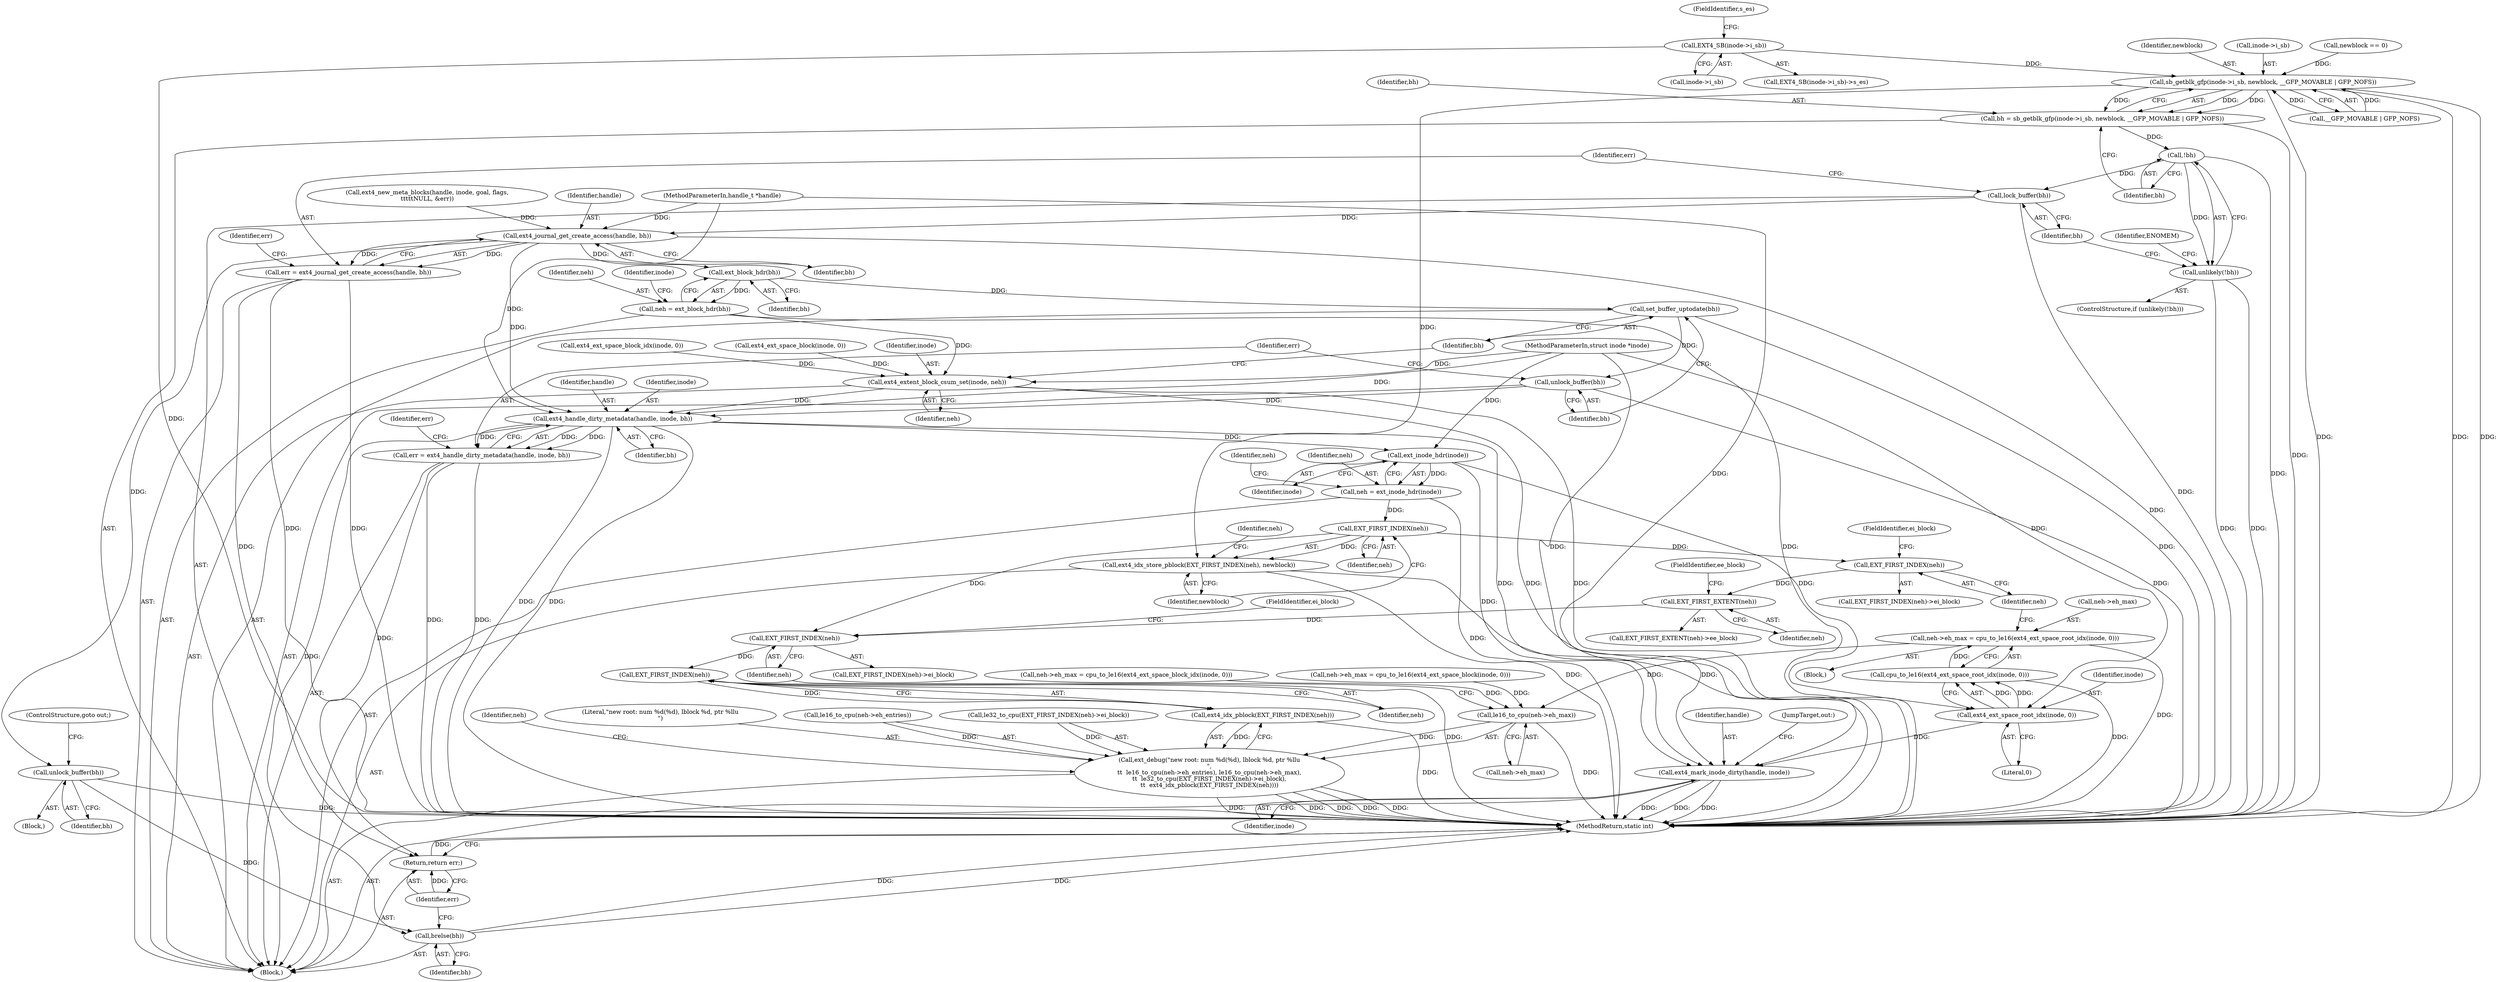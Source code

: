 digraph "0_linux_592acbf16821288ecdc4192c47e3774a4c48bb64@pointer" {
"1000122" [label="(Call,EXT4_SB(inode->i_sb))"];
"1000176" [label="(Call,sb_getblk_gfp(inode->i_sb, newblock, __GFP_MOVABLE | GFP_NOFS))"];
"1000174" [label="(Call,bh = sb_getblk_gfp(inode->i_sb, newblock, __GFP_MOVABLE | GFP_NOFS))"];
"1000186" [label="(Call,!bh)"];
"1000185" [label="(Call,unlikely(!bh))"];
"1000191" [label="(Call,lock_buffer(bh))"];
"1000195" [label="(Call,ext4_journal_get_create_access(handle, bh))"];
"1000193" [label="(Call,err = ext4_journal_get_create_access(handle, bh))"];
"1000330" [label="(Return,return err;)"];
"1000201" [label="(Call,unlock_buffer(bh))"];
"1000328" [label="(Call,brelse(bh))"];
"1000219" [label="(Call,ext_block_hdr(bh))"];
"1000217" [label="(Call,neh = ext_block_hdr(bh))"];
"1000246" [label="(Call,ext4_extent_block_csum_set(inode, neh))"];
"1000255" [label="(Call,ext4_handle_dirty_metadata(handle, inode, bh))"];
"1000253" [label="(Call,err = ext4_handle_dirty_metadata(handle, inode, bh))"];
"1000264" [label="(Call,ext_inode_hdr(inode))"];
"1000262" [label="(Call,neh = ext_inode_hdr(inode))"];
"1000273" [label="(Call,EXT_FIRST_INDEX(neh))"];
"1000272" [label="(Call,ext4_idx_store_pblock(EXT_FIRST_INDEX(neh), newblock))"];
"1000293" [label="(Call,EXT_FIRST_INDEX(neh))"];
"1000297" [label="(Call,EXT_FIRST_EXTENT(neh))"];
"1000312" [label="(Call,EXT_FIRST_INDEX(neh))"];
"1000316" [label="(Call,EXT_FIRST_INDEX(neh))"];
"1000315" [label="(Call,ext4_idx_pblock(EXT_FIRST_INDEX(neh)))"];
"1000300" [label="(Call,ext_debug(\"new root: num %d(%d), lblock %d, ptr %llu\n\",\n\t\t  le16_to_cpu(neh->eh_entries), le16_to_cpu(neh->eh_max),\n\t\t  le32_to_cpu(EXT_FIRST_INDEX(neh)->ei_block),\n\t\t  ext4_idx_pblock(EXT_FIRST_INDEX(neh))))"];
"1000288" [label="(Call,ext4_ext_space_root_idx(inode, 0))"];
"1000287" [label="(Call,cpu_to_le16(ext4_ext_space_root_idx(inode, 0)))"];
"1000283" [label="(Call,neh->eh_max = cpu_to_le16(ext4_ext_space_root_idx(inode, 0)))"];
"1000306" [label="(Call,le16_to_cpu(neh->eh_max))"];
"1000324" [label="(Call,ext4_mark_inode_dirty(handle, inode))"];
"1000249" [label="(Call,set_buffer_uptodate(bh))"];
"1000251" [label="(Call,unlock_buffer(bh))"];
"1000219" [label="(Call,ext_block_hdr(bh))"];
"1000195" [label="(Call,ext4_journal_get_create_access(handle, bh))"];
"1000202" [label="(Identifier,bh)"];
"1000191" [label="(Call,lock_buffer(bh))"];
"1000200" [label="(Block,)"];
"1000324" [label="(Call,ext4_mark_inode_dirty(handle, inode))"];
"1000187" [label="(Identifier,bh)"];
"1000123" [label="(Call,inode->i_sb)"];
"1000315" [label="(Call,ext4_idx_pblock(EXT_FIRST_INDEX(neh)))"];
"1000220" [label="(Identifier,bh)"];
"1000265" [label="(Identifier,inode)"];
"1000203" [label="(ControlStructure,goto out;)"];
"1000328" [label="(Call,brelse(bh))"];
"1000176" [label="(Call,sb_getblk_gfp(inode->i_sb, newblock, __GFP_MOVABLE | GFP_NOFS))"];
"1000314" [label="(FieldIdentifier,ei_block)"];
"1000190" [label="(Identifier,ENOMEM)"];
"1000279" [label="(Identifier,neh)"];
"1000292" [label="(Call,EXT_FIRST_INDEX(neh)->ei_block)"];
"1000312" [label="(Call,EXT_FIRST_INDEX(neh))"];
"1000268" [label="(Identifier,neh)"];
"1000252" [label="(Identifier,bh)"];
"1000307" [label="(Call,neh->eh_max)"];
"1000300" [label="(Call,ext_debug(\"new root: num %d(%d), lblock %d, ptr %llu\n\",\n\t\t  le16_to_cpu(neh->eh_entries), le16_to_cpu(neh->eh_max),\n\t\t  le32_to_cpu(EXT_FIRST_INDEX(neh)->ei_block),\n\t\t  ext4_idx_pblock(EXT_FIRST_INDEX(neh))))"];
"1000186" [label="(Call,!bh)"];
"1000197" [label="(Identifier,bh)"];
"1000160" [label="(Call,ext4_new_meta_blocks(handle, inode, goal, flags,\n\t\t\t\t\tNULL, &err))"];
"1000325" [label="(Identifier,handle)"];
"1000272" [label="(Call,ext4_idx_store_pblock(EXT_FIRST_INDEX(neh), newblock))"];
"1000258" [label="(Identifier,bh)"];
"1000224" [label="(Call,neh->eh_max = cpu_to_le16(ext4_ext_space_block_idx(inode, 0)))"];
"1000180" [label="(Identifier,newblock)"];
"1000316" [label="(Call,EXT_FIRST_INDEX(neh))"];
"1000260" [label="(Identifier,err)"];
"1000311" [label="(Call,EXT_FIRST_INDEX(neh)->ei_block)"];
"1000192" [label="(Identifier,bh)"];
"1000297" [label="(Call,EXT_FIRST_EXTENT(neh))"];
"1000218" [label="(Identifier,neh)"];
"1000330" [label="(Return,return err;)"];
"1000296" [label="(Call,EXT_FIRST_EXTENT(neh)->ee_block)"];
"1000121" [label="(Call,EXT4_SB(inode->i_sb)->s_es)"];
"1000194" [label="(Identifier,err)"];
"1000289" [label="(Identifier,inode)"];
"1000283" [label="(Call,neh->eh_max = cpu_to_le16(ext4_ext_space_root_idx(inode, 0)))"];
"1000253" [label="(Call,err = ext4_handle_dirty_metadata(handle, inode, bh))"];
"1000257" [label="(Identifier,inode)"];
"1000175" [label="(Identifier,bh)"];
"1000295" [label="(FieldIdentifier,ei_block)"];
"1000107" [label="(MethodParameterIn,handle_t *handle)"];
"1000229" [label="(Call,ext4_ext_space_block_idx(inode, 0))"];
"1000262" [label="(Call,neh = ext_inode_hdr(inode))"];
"1000177" [label="(Call,inode->i_sb)"];
"1000248" [label="(Identifier,neh)"];
"1000217" [label="(Call,neh = ext_block_hdr(bh))"];
"1000288" [label="(Call,ext4_ext_space_root_idx(inode, 0))"];
"1000302" [label="(Call,le16_to_cpu(neh->eh_entries))"];
"1000274" [label="(Identifier,neh)"];
"1000238" [label="(Call,ext4_ext_space_block(inode, 0))"];
"1000251" [label="(Call,unlock_buffer(bh))"];
"1000169" [label="(Call,newblock == 0)"];
"1000313" [label="(Identifier,neh)"];
"1000306" [label="(Call,le16_to_cpu(neh->eh_max))"];
"1000201" [label="(Call,unlock_buffer(bh))"];
"1000196" [label="(Identifier,handle)"];
"1000290" [label="(Literal,0)"];
"1000249" [label="(Call,set_buffer_uptodate(bh))"];
"1000174" [label="(Call,bh = sb_getblk_gfp(inode->i_sb, newblock, __GFP_MOVABLE | GFP_NOFS))"];
"1000327" [label="(JumpTarget,out:)"];
"1000310" [label="(Call,le32_to_cpu(EXT_FIRST_INDEX(neh)->ei_block))"];
"1000250" [label="(Identifier,bh)"];
"1000293" [label="(Call,EXT_FIRST_INDEX(neh))"];
"1000247" [label="(Identifier,inode)"];
"1000255" [label="(Call,ext4_handle_dirty_metadata(handle, inode, bh))"];
"1000184" [label="(ControlStructure,if (unlikely(!bh)))"];
"1000110" [label="(Block,)"];
"1000246" [label="(Call,ext4_extent_block_csum_set(inode, neh))"];
"1000294" [label="(Identifier,neh)"];
"1000223" [label="(Identifier,inode)"];
"1000233" [label="(Call,neh->eh_max = cpu_to_le16(ext4_ext_space_block(inode, 0)))"];
"1000321" [label="(Identifier,neh)"];
"1000199" [label="(Identifier,err)"];
"1000326" [label="(Identifier,inode)"];
"1000331" [label="(Identifier,err)"];
"1000284" [label="(Call,neh->eh_max)"];
"1000263" [label="(Identifier,neh)"];
"1000298" [label="(Identifier,neh)"];
"1000299" [label="(FieldIdentifier,ee_block)"];
"1000108" [label="(MethodParameterIn,struct inode *inode)"];
"1000273" [label="(Call,EXT_FIRST_INDEX(neh))"];
"1000275" [label="(Identifier,newblock)"];
"1000317" [label="(Identifier,neh)"];
"1000126" [label="(FieldIdentifier,s_es)"];
"1000301" [label="(Literal,\"new root: num %d(%d), lblock %d, ptr %llu\n\")"];
"1000254" [label="(Identifier,err)"];
"1000287" [label="(Call,cpu_to_le16(ext4_ext_space_root_idx(inode, 0)))"];
"1000181" [label="(Call,__GFP_MOVABLE | GFP_NOFS)"];
"1000329" [label="(Identifier,bh)"];
"1000332" [label="(MethodReturn,static int)"];
"1000282" [label="(Block,)"];
"1000185" [label="(Call,unlikely(!bh))"];
"1000264" [label="(Call,ext_inode_hdr(inode))"];
"1000122" [label="(Call,EXT4_SB(inode->i_sb))"];
"1000256" [label="(Identifier,handle)"];
"1000193" [label="(Call,err = ext4_journal_get_create_access(handle, bh))"];
"1000122" -> "1000121"  [label="AST: "];
"1000122" -> "1000123"  [label="CFG: "];
"1000123" -> "1000122"  [label="AST: "];
"1000126" -> "1000122"  [label="CFG: "];
"1000122" -> "1000332"  [label="DDG: "];
"1000122" -> "1000176"  [label="DDG: "];
"1000176" -> "1000174"  [label="AST: "];
"1000176" -> "1000181"  [label="CFG: "];
"1000177" -> "1000176"  [label="AST: "];
"1000180" -> "1000176"  [label="AST: "];
"1000181" -> "1000176"  [label="AST: "];
"1000174" -> "1000176"  [label="CFG: "];
"1000176" -> "1000332"  [label="DDG: "];
"1000176" -> "1000332"  [label="DDG: "];
"1000176" -> "1000332"  [label="DDG: "];
"1000176" -> "1000174"  [label="DDG: "];
"1000176" -> "1000174"  [label="DDG: "];
"1000176" -> "1000174"  [label="DDG: "];
"1000169" -> "1000176"  [label="DDG: "];
"1000181" -> "1000176"  [label="DDG: "];
"1000181" -> "1000176"  [label="DDG: "];
"1000176" -> "1000272"  [label="DDG: "];
"1000174" -> "1000110"  [label="AST: "];
"1000175" -> "1000174"  [label="AST: "];
"1000187" -> "1000174"  [label="CFG: "];
"1000174" -> "1000332"  [label="DDG: "];
"1000174" -> "1000186"  [label="DDG: "];
"1000186" -> "1000185"  [label="AST: "];
"1000186" -> "1000187"  [label="CFG: "];
"1000187" -> "1000186"  [label="AST: "];
"1000185" -> "1000186"  [label="CFG: "];
"1000186" -> "1000332"  [label="DDG: "];
"1000186" -> "1000185"  [label="DDG: "];
"1000186" -> "1000191"  [label="DDG: "];
"1000185" -> "1000184"  [label="AST: "];
"1000190" -> "1000185"  [label="CFG: "];
"1000192" -> "1000185"  [label="CFG: "];
"1000185" -> "1000332"  [label="DDG: "];
"1000185" -> "1000332"  [label="DDG: "];
"1000191" -> "1000110"  [label="AST: "];
"1000191" -> "1000192"  [label="CFG: "];
"1000192" -> "1000191"  [label="AST: "];
"1000194" -> "1000191"  [label="CFG: "];
"1000191" -> "1000332"  [label="DDG: "];
"1000191" -> "1000195"  [label="DDG: "];
"1000195" -> "1000193"  [label="AST: "];
"1000195" -> "1000197"  [label="CFG: "];
"1000196" -> "1000195"  [label="AST: "];
"1000197" -> "1000195"  [label="AST: "];
"1000193" -> "1000195"  [label="CFG: "];
"1000195" -> "1000332"  [label="DDG: "];
"1000195" -> "1000193"  [label="DDG: "];
"1000195" -> "1000193"  [label="DDG: "];
"1000160" -> "1000195"  [label="DDG: "];
"1000107" -> "1000195"  [label="DDG: "];
"1000195" -> "1000201"  [label="DDG: "];
"1000195" -> "1000219"  [label="DDG: "];
"1000195" -> "1000255"  [label="DDG: "];
"1000193" -> "1000110"  [label="AST: "];
"1000194" -> "1000193"  [label="AST: "];
"1000199" -> "1000193"  [label="CFG: "];
"1000193" -> "1000332"  [label="DDG: "];
"1000193" -> "1000332"  [label="DDG: "];
"1000193" -> "1000330"  [label="DDG: "];
"1000330" -> "1000110"  [label="AST: "];
"1000330" -> "1000331"  [label="CFG: "];
"1000331" -> "1000330"  [label="AST: "];
"1000332" -> "1000330"  [label="CFG: "];
"1000330" -> "1000332"  [label="DDG: "];
"1000331" -> "1000330"  [label="DDG: "];
"1000253" -> "1000330"  [label="DDG: "];
"1000201" -> "1000200"  [label="AST: "];
"1000201" -> "1000202"  [label="CFG: "];
"1000202" -> "1000201"  [label="AST: "];
"1000203" -> "1000201"  [label="CFG: "];
"1000201" -> "1000332"  [label="DDG: "];
"1000201" -> "1000328"  [label="DDG: "];
"1000328" -> "1000110"  [label="AST: "];
"1000328" -> "1000329"  [label="CFG: "];
"1000329" -> "1000328"  [label="AST: "];
"1000331" -> "1000328"  [label="CFG: "];
"1000328" -> "1000332"  [label="DDG: "];
"1000328" -> "1000332"  [label="DDG: "];
"1000255" -> "1000328"  [label="DDG: "];
"1000219" -> "1000217"  [label="AST: "];
"1000219" -> "1000220"  [label="CFG: "];
"1000220" -> "1000219"  [label="AST: "];
"1000217" -> "1000219"  [label="CFG: "];
"1000219" -> "1000217"  [label="DDG: "];
"1000219" -> "1000249"  [label="DDG: "];
"1000217" -> "1000110"  [label="AST: "];
"1000218" -> "1000217"  [label="AST: "];
"1000223" -> "1000217"  [label="CFG: "];
"1000217" -> "1000332"  [label="DDG: "];
"1000217" -> "1000246"  [label="DDG: "];
"1000246" -> "1000110"  [label="AST: "];
"1000246" -> "1000248"  [label="CFG: "];
"1000247" -> "1000246"  [label="AST: "];
"1000248" -> "1000246"  [label="AST: "];
"1000250" -> "1000246"  [label="CFG: "];
"1000246" -> "1000332"  [label="DDG: "];
"1000246" -> "1000332"  [label="DDG: "];
"1000238" -> "1000246"  [label="DDG: "];
"1000229" -> "1000246"  [label="DDG: "];
"1000108" -> "1000246"  [label="DDG: "];
"1000246" -> "1000255"  [label="DDG: "];
"1000255" -> "1000253"  [label="AST: "];
"1000255" -> "1000258"  [label="CFG: "];
"1000256" -> "1000255"  [label="AST: "];
"1000257" -> "1000255"  [label="AST: "];
"1000258" -> "1000255"  [label="AST: "];
"1000253" -> "1000255"  [label="CFG: "];
"1000255" -> "1000332"  [label="DDG: "];
"1000255" -> "1000332"  [label="DDG: "];
"1000255" -> "1000253"  [label="DDG: "];
"1000255" -> "1000253"  [label="DDG: "];
"1000255" -> "1000253"  [label="DDG: "];
"1000107" -> "1000255"  [label="DDG: "];
"1000108" -> "1000255"  [label="DDG: "];
"1000251" -> "1000255"  [label="DDG: "];
"1000255" -> "1000264"  [label="DDG: "];
"1000255" -> "1000324"  [label="DDG: "];
"1000253" -> "1000110"  [label="AST: "];
"1000254" -> "1000253"  [label="AST: "];
"1000260" -> "1000253"  [label="CFG: "];
"1000253" -> "1000332"  [label="DDG: "];
"1000253" -> "1000332"  [label="DDG: "];
"1000264" -> "1000262"  [label="AST: "];
"1000264" -> "1000265"  [label="CFG: "];
"1000265" -> "1000264"  [label="AST: "];
"1000262" -> "1000264"  [label="CFG: "];
"1000264" -> "1000262"  [label="DDG: "];
"1000108" -> "1000264"  [label="DDG: "];
"1000264" -> "1000288"  [label="DDG: "];
"1000264" -> "1000324"  [label="DDG: "];
"1000262" -> "1000110"  [label="AST: "];
"1000263" -> "1000262"  [label="AST: "];
"1000268" -> "1000262"  [label="CFG: "];
"1000262" -> "1000332"  [label="DDG: "];
"1000262" -> "1000273"  [label="DDG: "];
"1000273" -> "1000272"  [label="AST: "];
"1000273" -> "1000274"  [label="CFG: "];
"1000274" -> "1000273"  [label="AST: "];
"1000275" -> "1000273"  [label="CFG: "];
"1000273" -> "1000272"  [label="DDG: "];
"1000273" -> "1000293"  [label="DDG: "];
"1000273" -> "1000312"  [label="DDG: "];
"1000272" -> "1000110"  [label="AST: "];
"1000272" -> "1000275"  [label="CFG: "];
"1000275" -> "1000272"  [label="AST: "];
"1000279" -> "1000272"  [label="CFG: "];
"1000272" -> "1000332"  [label="DDG: "];
"1000272" -> "1000332"  [label="DDG: "];
"1000293" -> "1000292"  [label="AST: "];
"1000293" -> "1000294"  [label="CFG: "];
"1000294" -> "1000293"  [label="AST: "];
"1000295" -> "1000293"  [label="CFG: "];
"1000293" -> "1000297"  [label="DDG: "];
"1000297" -> "1000296"  [label="AST: "];
"1000297" -> "1000298"  [label="CFG: "];
"1000298" -> "1000297"  [label="AST: "];
"1000299" -> "1000297"  [label="CFG: "];
"1000297" -> "1000312"  [label="DDG: "];
"1000312" -> "1000311"  [label="AST: "];
"1000312" -> "1000313"  [label="CFG: "];
"1000313" -> "1000312"  [label="AST: "];
"1000314" -> "1000312"  [label="CFG: "];
"1000312" -> "1000316"  [label="DDG: "];
"1000316" -> "1000315"  [label="AST: "];
"1000316" -> "1000317"  [label="CFG: "];
"1000317" -> "1000316"  [label="AST: "];
"1000315" -> "1000316"  [label="CFG: "];
"1000316" -> "1000332"  [label="DDG: "];
"1000316" -> "1000315"  [label="DDG: "];
"1000315" -> "1000300"  [label="AST: "];
"1000300" -> "1000315"  [label="CFG: "];
"1000315" -> "1000332"  [label="DDG: "];
"1000315" -> "1000300"  [label="DDG: "];
"1000300" -> "1000110"  [label="AST: "];
"1000301" -> "1000300"  [label="AST: "];
"1000302" -> "1000300"  [label="AST: "];
"1000306" -> "1000300"  [label="AST: "];
"1000310" -> "1000300"  [label="AST: "];
"1000321" -> "1000300"  [label="CFG: "];
"1000300" -> "1000332"  [label="DDG: "];
"1000300" -> "1000332"  [label="DDG: "];
"1000300" -> "1000332"  [label="DDG: "];
"1000300" -> "1000332"  [label="DDG: "];
"1000300" -> "1000332"  [label="DDG: "];
"1000302" -> "1000300"  [label="DDG: "];
"1000306" -> "1000300"  [label="DDG: "];
"1000310" -> "1000300"  [label="DDG: "];
"1000288" -> "1000287"  [label="AST: "];
"1000288" -> "1000290"  [label="CFG: "];
"1000289" -> "1000288"  [label="AST: "];
"1000290" -> "1000288"  [label="AST: "];
"1000287" -> "1000288"  [label="CFG: "];
"1000288" -> "1000287"  [label="DDG: "];
"1000288" -> "1000287"  [label="DDG: "];
"1000108" -> "1000288"  [label="DDG: "];
"1000288" -> "1000324"  [label="DDG: "];
"1000287" -> "1000283"  [label="AST: "];
"1000283" -> "1000287"  [label="CFG: "];
"1000287" -> "1000332"  [label="DDG: "];
"1000287" -> "1000283"  [label="DDG: "];
"1000283" -> "1000282"  [label="AST: "];
"1000284" -> "1000283"  [label="AST: "];
"1000294" -> "1000283"  [label="CFG: "];
"1000283" -> "1000332"  [label="DDG: "];
"1000283" -> "1000306"  [label="DDG: "];
"1000306" -> "1000307"  [label="CFG: "];
"1000307" -> "1000306"  [label="AST: "];
"1000313" -> "1000306"  [label="CFG: "];
"1000306" -> "1000332"  [label="DDG: "];
"1000224" -> "1000306"  [label="DDG: "];
"1000233" -> "1000306"  [label="DDG: "];
"1000324" -> "1000110"  [label="AST: "];
"1000324" -> "1000326"  [label="CFG: "];
"1000325" -> "1000324"  [label="AST: "];
"1000326" -> "1000324"  [label="AST: "];
"1000327" -> "1000324"  [label="CFG: "];
"1000324" -> "1000332"  [label="DDG: "];
"1000324" -> "1000332"  [label="DDG: "];
"1000324" -> "1000332"  [label="DDG: "];
"1000107" -> "1000324"  [label="DDG: "];
"1000108" -> "1000324"  [label="DDG: "];
"1000249" -> "1000110"  [label="AST: "];
"1000249" -> "1000250"  [label="CFG: "];
"1000250" -> "1000249"  [label="AST: "];
"1000252" -> "1000249"  [label="CFG: "];
"1000249" -> "1000332"  [label="DDG: "];
"1000249" -> "1000251"  [label="DDG: "];
"1000251" -> "1000110"  [label="AST: "];
"1000251" -> "1000252"  [label="CFG: "];
"1000252" -> "1000251"  [label="AST: "];
"1000254" -> "1000251"  [label="CFG: "];
"1000251" -> "1000332"  [label="DDG: "];
}
